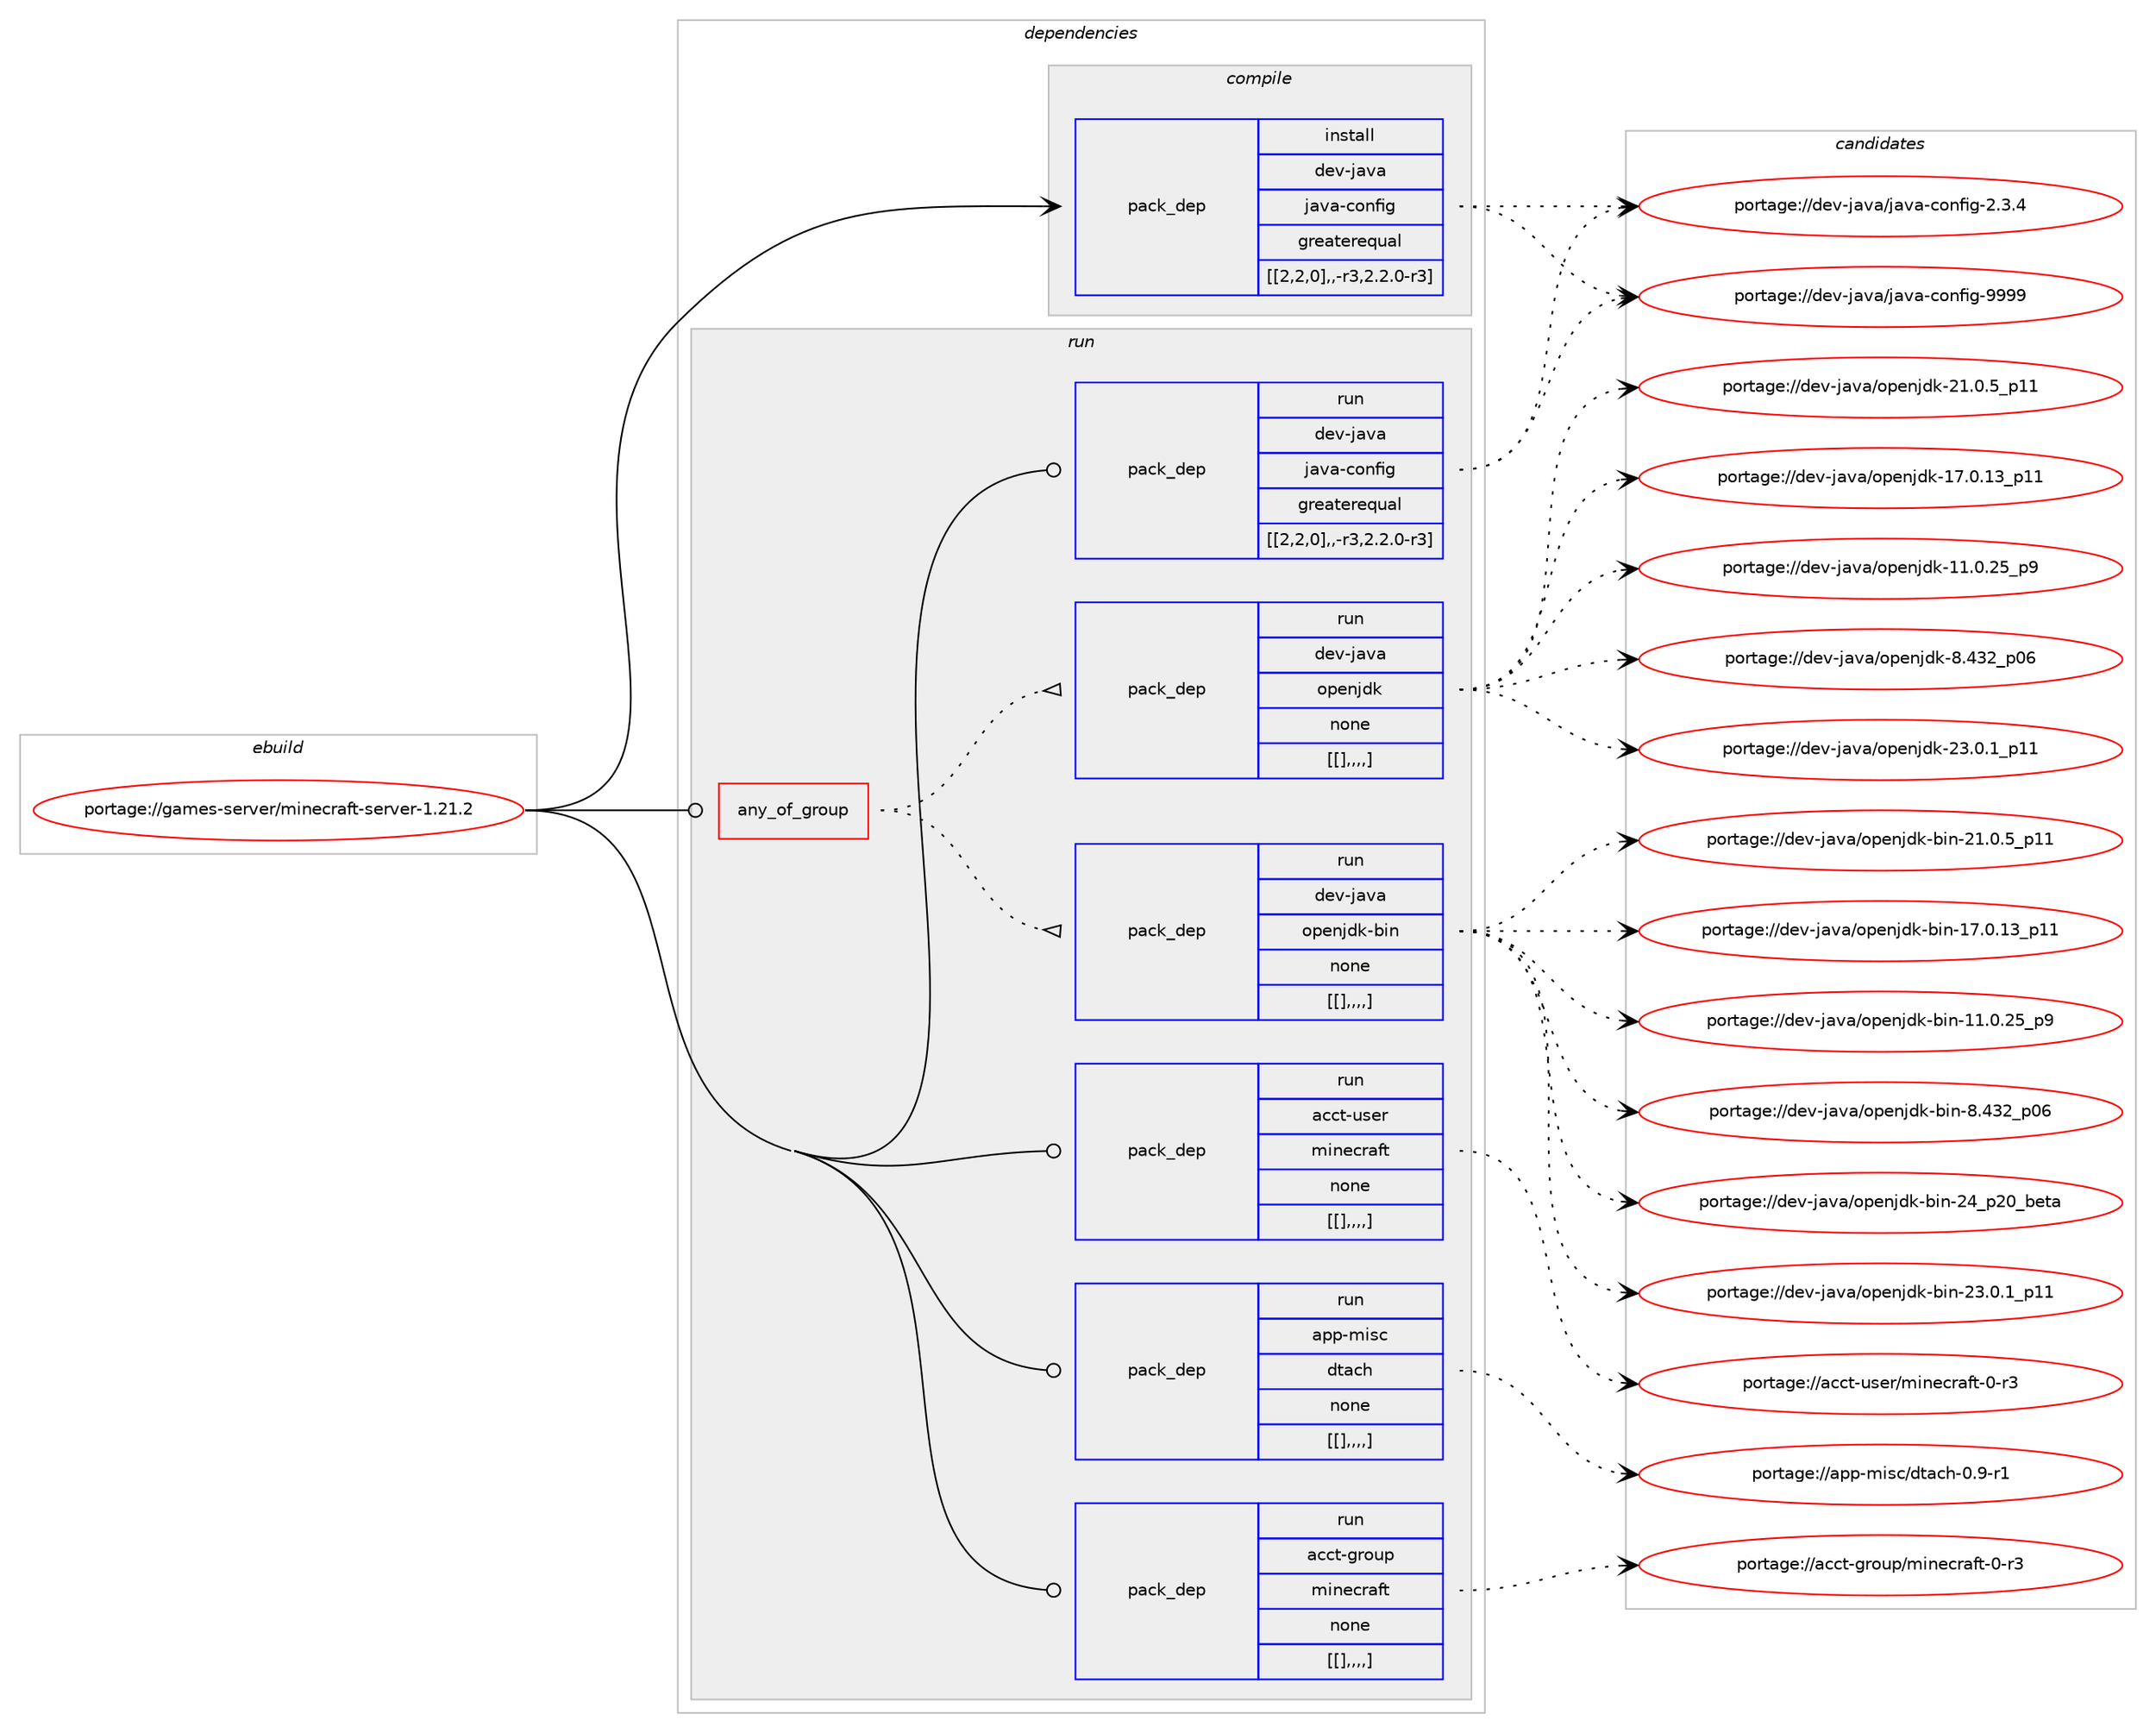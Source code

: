 digraph prolog {

# *************
# Graph options
# *************

newrank=true;
concentrate=true;
compound=true;
graph [rankdir=LR,fontname=Helvetica,fontsize=10,ranksep=1.5];#, ranksep=2.5, nodesep=0.2];
edge  [arrowhead=vee];
node  [fontname=Helvetica,fontsize=10];

# **********
# The ebuild
# **********

subgraph cluster_leftcol {
color=gray;
label=<<i>ebuild</i>>;
id [label="portage://games-server/minecraft-server-1.21.2", color=red, width=4, href="../games-server/minecraft-server-1.21.2.svg"];
}

# ****************
# The dependencies
# ****************

subgraph cluster_midcol {
color=gray;
label=<<i>dependencies</i>>;
subgraph cluster_compile {
fillcolor="#eeeeee";
style=filled;
label=<<i>compile</i>>;
subgraph pack174300 {
dependency245134 [label=<<TABLE BORDER="0" CELLBORDER="1" CELLSPACING="0" CELLPADDING="4" WIDTH="220"><TR><TD ROWSPAN="6" CELLPADDING="30">pack_dep</TD></TR><TR><TD WIDTH="110">install</TD></TR><TR><TD>dev-java</TD></TR><TR><TD>java-config</TD></TR><TR><TD>greaterequal</TD></TR><TR><TD>[[2,2,0],,-r3,2.2.0-r3]</TD></TR></TABLE>>, shape=none, color=blue];
}
id:e -> dependency245134:w [weight=20,style="solid",arrowhead="vee"];
}
subgraph cluster_compileandrun {
fillcolor="#eeeeee";
style=filled;
label=<<i>compile and run</i>>;
}
subgraph cluster_run {
fillcolor="#eeeeee";
style=filled;
label=<<i>run</i>>;
subgraph any1451 {
dependency245210 [label=<<TABLE BORDER="0" CELLBORDER="1" CELLSPACING="0" CELLPADDING="4"><TR><TD CELLPADDING="10">any_of_group</TD></TR></TABLE>>, shape=none, color=red];subgraph pack174371 {
dependency245230 [label=<<TABLE BORDER="0" CELLBORDER="1" CELLSPACING="0" CELLPADDING="4" WIDTH="220"><TR><TD ROWSPAN="6" CELLPADDING="30">pack_dep</TD></TR><TR><TD WIDTH="110">run</TD></TR><TR><TD>dev-java</TD></TR><TR><TD>openjdk</TD></TR><TR><TD>none</TD></TR><TR><TD>[[],,,,]</TD></TR></TABLE>>, shape=none, color=blue];
}
dependency245210:e -> dependency245230:w [weight=20,style="dotted",arrowhead="oinv"];
subgraph pack174393 {
dependency245267 [label=<<TABLE BORDER="0" CELLBORDER="1" CELLSPACING="0" CELLPADDING="4" WIDTH="220"><TR><TD ROWSPAN="6" CELLPADDING="30">pack_dep</TD></TR><TR><TD WIDTH="110">run</TD></TR><TR><TD>dev-java</TD></TR><TR><TD>openjdk-bin</TD></TR><TR><TD>none</TD></TR><TR><TD>[[],,,,]</TD></TR></TABLE>>, shape=none, color=blue];
}
dependency245210:e -> dependency245267:w [weight=20,style="dotted",arrowhead="oinv"];
}
id:e -> dependency245210:w [weight=20,style="solid",arrowhead="odot"];
subgraph pack174409 {
dependency245377 [label=<<TABLE BORDER="0" CELLBORDER="1" CELLSPACING="0" CELLPADDING="4" WIDTH="220"><TR><TD ROWSPAN="6" CELLPADDING="30">pack_dep</TD></TR><TR><TD WIDTH="110">run</TD></TR><TR><TD>acct-group</TD></TR><TR><TD>minecraft</TD></TR><TR><TD>none</TD></TR><TR><TD>[[],,,,]</TD></TR></TABLE>>, shape=none, color=blue];
}
id:e -> dependency245377:w [weight=20,style="solid",arrowhead="odot"];
subgraph pack174500 {
dependency245424 [label=<<TABLE BORDER="0" CELLBORDER="1" CELLSPACING="0" CELLPADDING="4" WIDTH="220"><TR><TD ROWSPAN="6" CELLPADDING="30">pack_dep</TD></TR><TR><TD WIDTH="110">run</TD></TR><TR><TD>acct-user</TD></TR><TR><TD>minecraft</TD></TR><TR><TD>none</TD></TR><TR><TD>[[],,,,]</TD></TR></TABLE>>, shape=none, color=blue];
}
id:e -> dependency245424:w [weight=20,style="solid",arrowhead="odot"];
subgraph pack174534 {
dependency245447 [label=<<TABLE BORDER="0" CELLBORDER="1" CELLSPACING="0" CELLPADDING="4" WIDTH="220"><TR><TD ROWSPAN="6" CELLPADDING="30">pack_dep</TD></TR><TR><TD WIDTH="110">run</TD></TR><TR><TD>app-misc</TD></TR><TR><TD>dtach</TD></TR><TR><TD>none</TD></TR><TR><TD>[[],,,,]</TD></TR></TABLE>>, shape=none, color=blue];
}
id:e -> dependency245447:w [weight=20,style="solid",arrowhead="odot"];
subgraph pack174610 {
dependency245531 [label=<<TABLE BORDER="0" CELLBORDER="1" CELLSPACING="0" CELLPADDING="4" WIDTH="220"><TR><TD ROWSPAN="6" CELLPADDING="30">pack_dep</TD></TR><TR><TD WIDTH="110">run</TD></TR><TR><TD>dev-java</TD></TR><TR><TD>java-config</TD></TR><TR><TD>greaterequal</TD></TR><TR><TD>[[2,2,0],,-r3,2.2.0-r3]</TD></TR></TABLE>>, shape=none, color=blue];
}
id:e -> dependency245531:w [weight=20,style="solid",arrowhead="odot"];
}
}

# **************
# The candidates
# **************

subgraph cluster_choices {
rank=same;
color=gray;
label=<<i>candidates</i>>;

subgraph choice174160 {
color=black;
nodesep=1;
choice10010111845106971189747106971189745991111101021051034557575757 [label="portage://dev-java/java-config-9999", color=red, width=4,href="../dev-java/java-config-9999.svg"];
choice1001011184510697118974710697118974599111110102105103455046514652 [label="portage://dev-java/java-config-2.3.4", color=red, width=4,href="../dev-java/java-config-2.3.4.svg"];
dependency245134:e -> choice10010111845106971189747106971189745991111101021051034557575757:w [style=dotted,weight="100"];
dependency245134:e -> choice1001011184510697118974710697118974599111110102105103455046514652:w [style=dotted,weight="100"];
}
subgraph choice174177 {
color=black;
nodesep=1;
choice1001011184510697118974711111210111010610010745505146484649951124949 [label="portage://dev-java/openjdk-23.0.1_p11", color=red, width=4,href="../dev-java/openjdk-23.0.1_p11.svg"];
choice1001011184510697118974711111210111010610010745504946484653951124949 [label="portage://dev-java/openjdk-21.0.5_p11", color=red, width=4,href="../dev-java/openjdk-21.0.5_p11.svg"];
choice100101118451069711897471111121011101061001074549554648464951951124949 [label="portage://dev-java/openjdk-17.0.13_p11", color=red, width=4,href="../dev-java/openjdk-17.0.13_p11.svg"];
choice1001011184510697118974711111210111010610010745494946484650539511257 [label="portage://dev-java/openjdk-11.0.25_p9", color=red, width=4,href="../dev-java/openjdk-11.0.25_p9.svg"];
choice10010111845106971189747111112101110106100107455646525150951124854 [label="portage://dev-java/openjdk-8.432_p06", color=red, width=4,href="../dev-java/openjdk-8.432_p06.svg"];
dependency245230:e -> choice1001011184510697118974711111210111010610010745505146484649951124949:w [style=dotted,weight="100"];
dependency245230:e -> choice1001011184510697118974711111210111010610010745504946484653951124949:w [style=dotted,weight="100"];
dependency245230:e -> choice100101118451069711897471111121011101061001074549554648464951951124949:w [style=dotted,weight="100"];
dependency245230:e -> choice1001011184510697118974711111210111010610010745494946484650539511257:w [style=dotted,weight="100"];
dependency245230:e -> choice10010111845106971189747111112101110106100107455646525150951124854:w [style=dotted,weight="100"];
}
subgraph choice174181 {
color=black;
nodesep=1;
choice100101118451069711897471111121011101061001074598105110455052951125048959810111697 [label="portage://dev-java/openjdk-bin-24_p20_beta", color=red, width=4,href="../dev-java/openjdk-bin-24_p20_beta.svg"];
choice10010111845106971189747111112101110106100107459810511045505146484649951124949 [label="portage://dev-java/openjdk-bin-23.0.1_p11", color=red, width=4,href="../dev-java/openjdk-bin-23.0.1_p11.svg"];
choice10010111845106971189747111112101110106100107459810511045504946484653951124949 [label="portage://dev-java/openjdk-bin-21.0.5_p11", color=red, width=4,href="../dev-java/openjdk-bin-21.0.5_p11.svg"];
choice1001011184510697118974711111210111010610010745981051104549554648464951951124949 [label="portage://dev-java/openjdk-bin-17.0.13_p11", color=red, width=4,href="../dev-java/openjdk-bin-17.0.13_p11.svg"];
choice10010111845106971189747111112101110106100107459810511045494946484650539511257 [label="portage://dev-java/openjdk-bin-11.0.25_p9", color=red, width=4,href="../dev-java/openjdk-bin-11.0.25_p9.svg"];
choice100101118451069711897471111121011101061001074598105110455646525150951124854 [label="portage://dev-java/openjdk-bin-8.432_p06", color=red, width=4,href="../dev-java/openjdk-bin-8.432_p06.svg"];
dependency245267:e -> choice100101118451069711897471111121011101061001074598105110455052951125048959810111697:w [style=dotted,weight="100"];
dependency245267:e -> choice10010111845106971189747111112101110106100107459810511045505146484649951124949:w [style=dotted,weight="100"];
dependency245267:e -> choice10010111845106971189747111112101110106100107459810511045504946484653951124949:w [style=dotted,weight="100"];
dependency245267:e -> choice1001011184510697118974711111210111010610010745981051104549554648464951951124949:w [style=dotted,weight="100"];
dependency245267:e -> choice10010111845106971189747111112101110106100107459810511045494946484650539511257:w [style=dotted,weight="100"];
dependency245267:e -> choice100101118451069711897471111121011101061001074598105110455646525150951124854:w [style=dotted,weight="100"];
}
subgraph choice174223 {
color=black;
nodesep=1;
choice9799991164510311411111711247109105110101991149710211645484511451 [label="portage://acct-group/minecraft-0-r3", color=red, width=4,href="../acct-group/minecraft-0-r3.svg"];
dependency245377:e -> choice9799991164510311411111711247109105110101991149710211645484511451:w [style=dotted,weight="100"];
}
subgraph choice174226 {
color=black;
nodesep=1;
choice9799991164511711510111447109105110101991149710211645484511451 [label="portage://acct-user/minecraft-0-r3", color=red, width=4,href="../acct-user/minecraft-0-r3.svg"];
dependency245424:e -> choice9799991164511711510111447109105110101991149710211645484511451:w [style=dotted,weight="100"];
}
subgraph choice174243 {
color=black;
nodesep=1;
choice971121124510910511599471001169799104454846574511449 [label="portage://app-misc/dtach-0.9-r1", color=red, width=4,href="../app-misc/dtach-0.9-r1.svg"];
dependency245447:e -> choice971121124510910511599471001169799104454846574511449:w [style=dotted,weight="100"];
}
subgraph choice174245 {
color=black;
nodesep=1;
choice10010111845106971189747106971189745991111101021051034557575757 [label="portage://dev-java/java-config-9999", color=red, width=4,href="../dev-java/java-config-9999.svg"];
choice1001011184510697118974710697118974599111110102105103455046514652 [label="portage://dev-java/java-config-2.3.4", color=red, width=4,href="../dev-java/java-config-2.3.4.svg"];
dependency245531:e -> choice10010111845106971189747106971189745991111101021051034557575757:w [style=dotted,weight="100"];
dependency245531:e -> choice1001011184510697118974710697118974599111110102105103455046514652:w [style=dotted,weight="100"];
}
}

}
